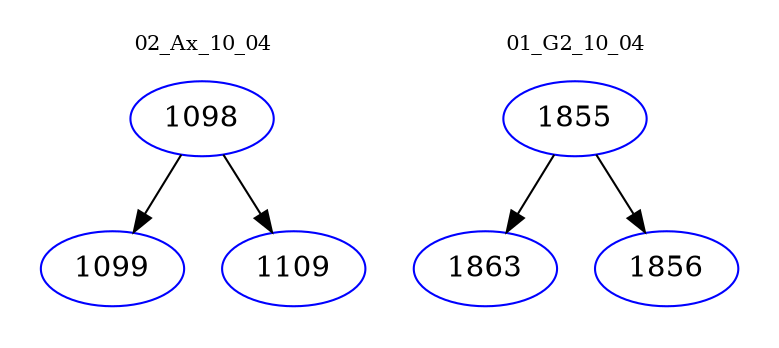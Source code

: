 digraph{
subgraph cluster_0 {
color = white
label = "02_Ax_10_04";
fontsize=10;
T0_1098 [label="1098", color="blue"]
T0_1098 -> T0_1099 [color="black"]
T0_1099 [label="1099", color="blue"]
T0_1098 -> T0_1109 [color="black"]
T0_1109 [label="1109", color="blue"]
}
subgraph cluster_1 {
color = white
label = "01_G2_10_04";
fontsize=10;
T1_1855 [label="1855", color="blue"]
T1_1855 -> T1_1863 [color="black"]
T1_1863 [label="1863", color="blue"]
T1_1855 -> T1_1856 [color="black"]
T1_1856 [label="1856", color="blue"]
}
}
